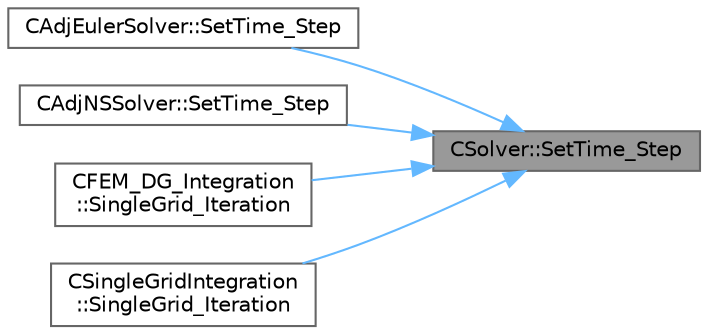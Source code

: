 digraph "CSolver::SetTime_Step"
{
 // LATEX_PDF_SIZE
  bgcolor="transparent";
  edge [fontname=Helvetica,fontsize=10,labelfontname=Helvetica,labelfontsize=10];
  node [fontname=Helvetica,fontsize=10,shape=box,height=0.2,width=0.4];
  rankdir="RL";
  Node1 [id="Node000001",label="CSolver::SetTime_Step",height=0.2,width=0.4,color="gray40", fillcolor="grey60", style="filled", fontcolor="black",tooltip="A virtual member."];
  Node1 -> Node2 [id="edge1_Node000001_Node000002",dir="back",color="steelblue1",style="solid",tooltip=" "];
  Node2 [id="Node000002",label="CAdjEulerSolver::SetTime_Step",height=0.2,width=0.4,color="grey40", fillcolor="white", style="filled",URL="$classCAdjEulerSolver.html#ab7f648b4f9c872555fb2687fd3db68d8",tooltip="A virtual member."];
  Node1 -> Node3 [id="edge2_Node000001_Node000003",dir="back",color="steelblue1",style="solid",tooltip=" "];
  Node3 [id="Node000003",label="CAdjNSSolver::SetTime_Step",height=0.2,width=0.4,color="grey40", fillcolor="white", style="filled",URL="$classCAdjNSSolver.html#a22ab579adc04b7c212508480df9dff8b",tooltip="A virtual member."];
  Node1 -> Node4 [id="edge3_Node000001_Node000004",dir="back",color="steelblue1",style="solid",tooltip=" "];
  Node4 [id="Node000004",label="CFEM_DG_Integration\l::SingleGrid_Iteration",height=0.2,width=0.4,color="grey40", fillcolor="white", style="filled",URL="$classCFEM__DG__Integration.html#a6813a31b8645bb8102beffb43eb54373",tooltip="Do the numerical integration (implicit) of the turbulence solver."];
  Node1 -> Node5 [id="edge4_Node000001_Node000005",dir="back",color="steelblue1",style="solid",tooltip=" "];
  Node5 [id="Node000005",label="CSingleGridIntegration\l::SingleGrid_Iteration",height=0.2,width=0.4,color="grey40", fillcolor="white", style="filled",URL="$classCSingleGridIntegration.html#a62ebec93c34c032bcfacc24f8613fd9b",tooltip="Do the numerical integration (implicit) of the turbulence solver."];
}
